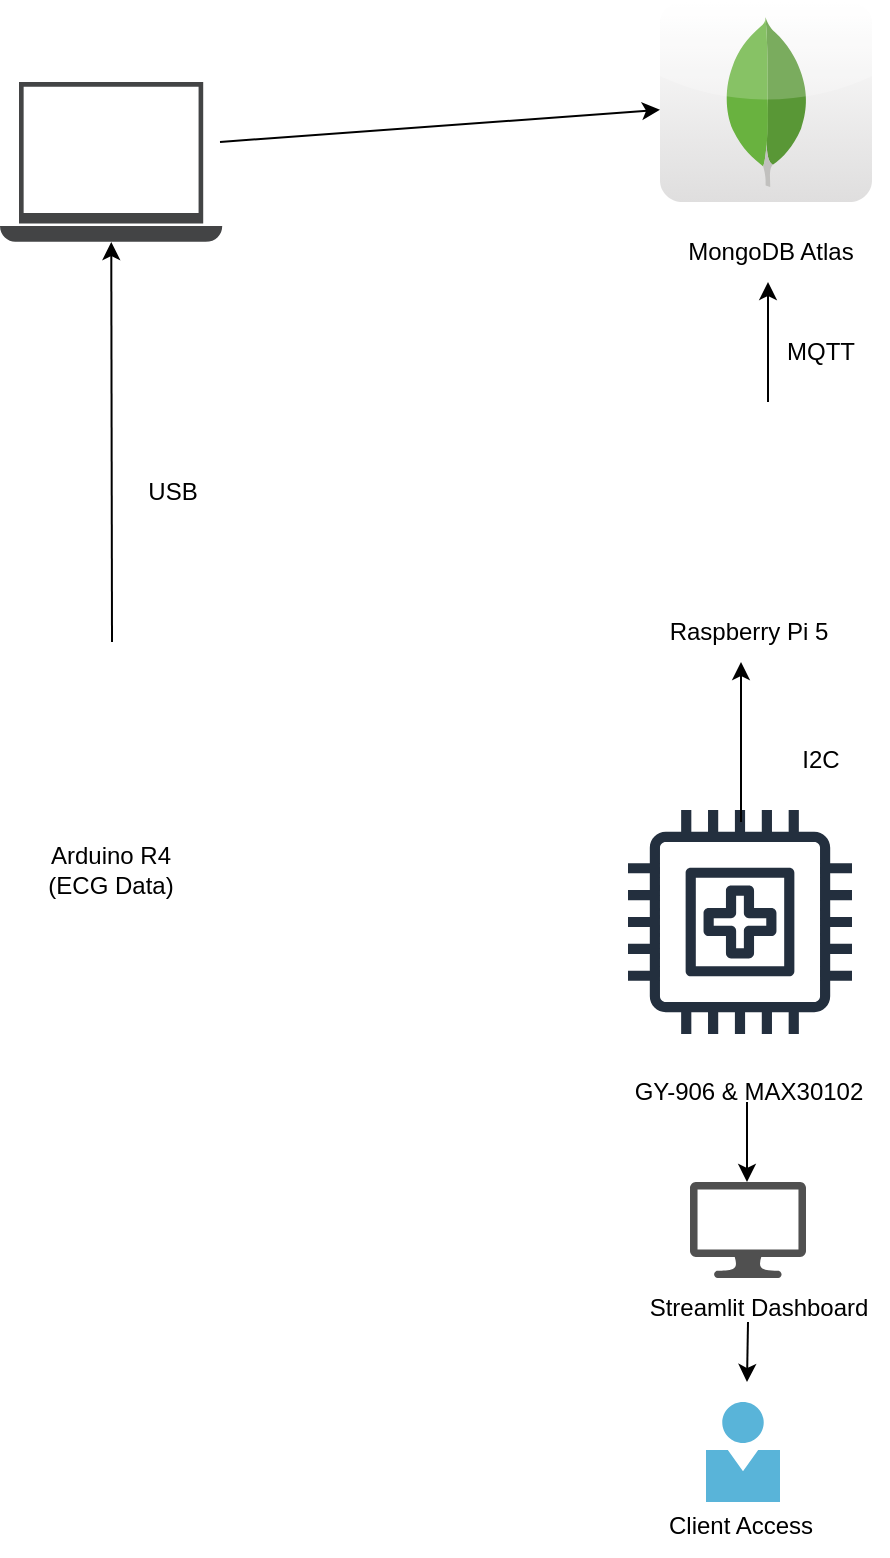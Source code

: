 <mxfile version="26.2.2">
  <diagram name="Page-1" id="yz-_0o1dEmszSVwo9wnw">
    <mxGraphModel dx="2060" dy="1146" grid="1" gridSize="10" guides="1" tooltips="1" connect="1" arrows="1" fold="1" page="1" pageScale="1" pageWidth="1169" pageHeight="827" math="0" shadow="0">
      <root>
        <mxCell id="0" />
        <mxCell id="1" parent="0" />
        <mxCell id="yfzaWr1_IXJMrqRKUGf0-1" value="" style="shape=image;html=1;verticalAlign=top;verticalLabelPosition=bottom;labelBackgroundColor=#ffffff;imageAspect=0;aspect=fixed;image=https://cdn1.iconfinder.com/data/icons/bootstrap-vol-3/16/motherboard-128.png" parent="1" vertex="1">
          <mxGeometry x="90" y="364" width="100" height="100" as="geometry" />
        </mxCell>
        <mxCell id="yfzaWr1_IXJMrqRKUGf0-2" value="Arduino R4&lt;div&gt;(ECG Data)&lt;/div&gt;" style="text;html=1;align=center;verticalAlign=middle;resizable=0;points=[];autosize=1;strokeColor=none;fillColor=none;" parent="1" vertex="1">
          <mxGeometry x="100" y="464" width="90" height="40" as="geometry" />
        </mxCell>
        <mxCell id="yfzaWr1_IXJMrqRKUGf0-4" value="" style="shape=image;html=1;verticalAlign=top;verticalLabelPosition=bottom;labelBackgroundColor=#ffffff;imageAspect=0;aspect=fixed;image=https://cdn1.iconfinder.com/data/icons/bootstrap-vol-3/16/motherboard-128.png" parent="1" vertex="1">
          <mxGeometry x="411" y="250" width="100" height="100" as="geometry" />
        </mxCell>
        <mxCell id="yfzaWr1_IXJMrqRKUGf0-5" value="Raspberry Pi 5" style="text;html=1;align=center;verticalAlign=middle;resizable=0;points=[];autosize=1;strokeColor=none;fillColor=none;" parent="1" vertex="1">
          <mxGeometry x="414" y="350" width="100" height="30" as="geometry" />
        </mxCell>
        <mxCell id="yfzaWr1_IXJMrqRKUGf0-6" value="" style="endArrow=classic;html=1;rounded=0;" parent="1" edge="1" target="TEmSRwcLeM4jKB8MVU5H-2">
          <mxGeometry width="50" height="50" relative="1" as="geometry">
            <mxPoint x="146" y="370" as="sourcePoint" />
            <mxPoint x="277" y="340" as="targetPoint" />
          </mxGeometry>
        </mxCell>
        <mxCell id="yfzaWr1_IXJMrqRKUGf0-7" value="USB" style="text;html=1;align=center;verticalAlign=middle;resizable=0;points=[];autosize=1;strokeColor=none;fillColor=none;" parent="1" vertex="1">
          <mxGeometry x="151.11" y="280" width="50" height="30" as="geometry" />
        </mxCell>
        <mxCell id="yfzaWr1_IXJMrqRKUGf0-8" value="" style="dashed=0;outlineConnect=0;html=1;align=center;labelPosition=center;verticalLabelPosition=bottom;verticalAlign=top;shape=mxgraph.webicons.mongodb;gradientColor=#DFDEDE" parent="1" vertex="1">
          <mxGeometry x="420" y="50" width="106" height="100" as="geometry" />
        </mxCell>
        <mxCell id="yfzaWr1_IXJMrqRKUGf0-9" value="" style="endArrow=classic;html=1;rounded=0;" parent="1" edge="1">
          <mxGeometry width="50" height="50" relative="1" as="geometry">
            <mxPoint x="474" y="250" as="sourcePoint" />
            <mxPoint x="474" y="190" as="targetPoint" />
          </mxGeometry>
        </mxCell>
        <mxCell id="yfzaWr1_IXJMrqRKUGf0-10" value="MQTT" style="text;html=1;align=center;verticalAlign=middle;resizable=0;points=[];autosize=1;strokeColor=none;fillColor=none;" parent="1" vertex="1">
          <mxGeometry x="470" y="210" width="60" height="30" as="geometry" />
        </mxCell>
        <mxCell id="yfzaWr1_IXJMrqRKUGf0-11" value="MongoDB Atlas" style="text;html=1;align=center;verticalAlign=middle;resizable=0;points=[];autosize=1;strokeColor=none;fillColor=none;" parent="1" vertex="1">
          <mxGeometry x="420" y="160" width="110" height="30" as="geometry" />
        </mxCell>
        <mxCell id="yfzaWr1_IXJMrqRKUGf0-12" value="&lt;div&gt;&lt;br/&gt;&lt;/div&gt;" style="sketch=0;outlineConnect=0;fontColor=#232F3E;gradientColor=none;strokeColor=#232F3E;fillColor=#ffffff;dashed=0;verticalLabelPosition=bottom;verticalAlign=top;align=center;html=1;fontSize=12;fontStyle=0;aspect=fixed;shape=mxgraph.aws4.resourceIcon;resIcon=mxgraph.aws4.medical_emergency;" parent="1" vertex="1">
          <mxGeometry x="390" y="440" width="140" height="140" as="geometry" />
        </mxCell>
        <mxCell id="yfzaWr1_IXJMrqRKUGf0-13" value="" style="endArrow=classic;html=1;rounded=0;exitX=0.5;exitY=0;exitDx=0;exitDy=0;" parent="1" edge="1">
          <mxGeometry width="50" height="50" relative="1" as="geometry">
            <mxPoint x="460.5" y="460" as="sourcePoint" />
            <mxPoint x="460.5" y="380" as="targetPoint" />
          </mxGeometry>
        </mxCell>
        <mxCell id="yfzaWr1_IXJMrqRKUGf0-14" value="I2C" style="text;html=1;align=center;verticalAlign=middle;resizable=0;points=[];autosize=1;strokeColor=none;fillColor=none;" parent="1" vertex="1">
          <mxGeometry x="480" y="414" width="40" height="30" as="geometry" />
        </mxCell>
        <mxCell id="yfzaWr1_IXJMrqRKUGf0-17" value="GY-906 &amp;amp; MAX30102" style="text;html=1;align=center;verticalAlign=middle;resizable=0;points=[];autosize=1;strokeColor=none;fillColor=none;" parent="1" vertex="1">
          <mxGeometry x="394" y="580" width="140" height="30" as="geometry" />
        </mxCell>
        <mxCell id="yfzaWr1_IXJMrqRKUGf0-18" value="" style="sketch=0;pointerEvents=1;shadow=0;dashed=0;html=1;strokeColor=none;fillColor=#505050;labelPosition=center;verticalLabelPosition=bottom;verticalAlign=top;outlineConnect=0;align=center;shape=mxgraph.office.devices.lcd_monitor;" parent="1" vertex="1">
          <mxGeometry x="435" y="640" width="58" height="48" as="geometry" />
        </mxCell>
        <mxCell id="yfzaWr1_IXJMrqRKUGf0-19" value="" style="image;sketch=0;aspect=fixed;html=1;points=[];align=center;fontSize=12;image=img/lib/mscae/Person.svg;" parent="1" vertex="1">
          <mxGeometry x="443" y="750" width="37" height="50" as="geometry" />
        </mxCell>
        <mxCell id="yfzaWr1_IXJMrqRKUGf0-20" value="" style="endArrow=classic;html=1;rounded=0;" parent="1" edge="1">
          <mxGeometry width="50" height="50" relative="1" as="geometry">
            <mxPoint x="463.5" y="600" as="sourcePoint" />
            <mxPoint x="463.5" y="640" as="targetPoint" />
            <Array as="points">
              <mxPoint x="463.5" y="610" />
            </Array>
          </mxGeometry>
        </mxCell>
        <mxCell id="yfzaWr1_IXJMrqRKUGf0-21" value="" style="endArrow=classic;html=1;rounded=0;" parent="1" edge="1">
          <mxGeometry width="50" height="50" relative="1" as="geometry">
            <mxPoint x="464" y="710" as="sourcePoint" />
            <mxPoint x="463.5" y="740" as="targetPoint" />
            <Array as="points">
              <mxPoint x="463.5" y="710" />
            </Array>
          </mxGeometry>
        </mxCell>
        <mxCell id="yfzaWr1_IXJMrqRKUGf0-22" value="Streamlit Dashboard" style="text;html=1;align=center;verticalAlign=middle;resizable=0;points=[];autosize=1;strokeColor=none;fillColor=none;" parent="1" vertex="1">
          <mxGeometry x="404" y="688" width="130" height="30" as="geometry" />
        </mxCell>
        <mxCell id="yfzaWr1_IXJMrqRKUGf0-23" value="Client Access" style="text;html=1;align=center;verticalAlign=middle;resizable=0;points=[];autosize=1;strokeColor=none;fillColor=none;" parent="1" vertex="1">
          <mxGeometry x="410" y="797" width="100" height="30" as="geometry" />
        </mxCell>
        <mxCell id="TEmSRwcLeM4jKB8MVU5H-2" value="" style="sketch=0;pointerEvents=1;shadow=0;dashed=0;html=1;strokeColor=none;fillColor=#434445;aspect=fixed;labelPosition=center;verticalLabelPosition=bottom;verticalAlign=top;align=center;outlineConnect=0;shape=mxgraph.vvd.laptop;" vertex="1" parent="1">
          <mxGeometry x="90" y="90" width="111.11" height="80" as="geometry" />
        </mxCell>
        <mxCell id="TEmSRwcLeM4jKB8MVU5H-3" value="" style="endArrow=classic;html=1;rounded=0;exitX=0.99;exitY=0.375;exitDx=0;exitDy=0;exitPerimeter=0;" edge="1" parent="1" source="TEmSRwcLeM4jKB8MVU5H-2" target="yfzaWr1_IXJMrqRKUGf0-8">
          <mxGeometry width="50" height="50" relative="1" as="geometry">
            <mxPoint x="210" y="110" as="sourcePoint" />
            <mxPoint x="410" y="110" as="targetPoint" />
          </mxGeometry>
        </mxCell>
      </root>
    </mxGraphModel>
  </diagram>
</mxfile>
